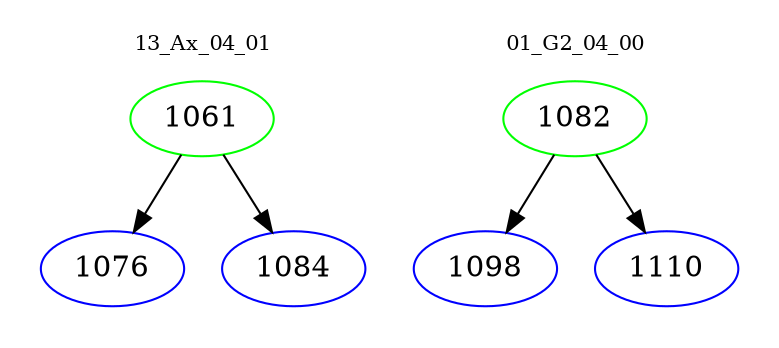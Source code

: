 digraph{
subgraph cluster_0 {
color = white
label = "13_Ax_04_01";
fontsize=10;
T0_1061 [label="1061", color="green"]
T0_1061 -> T0_1076 [color="black"]
T0_1076 [label="1076", color="blue"]
T0_1061 -> T0_1084 [color="black"]
T0_1084 [label="1084", color="blue"]
}
subgraph cluster_1 {
color = white
label = "01_G2_04_00";
fontsize=10;
T1_1082 [label="1082", color="green"]
T1_1082 -> T1_1098 [color="black"]
T1_1098 [label="1098", color="blue"]
T1_1082 -> T1_1110 [color="black"]
T1_1110 [label="1110", color="blue"]
}
}
